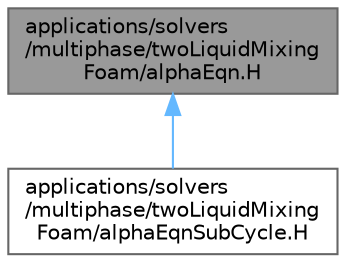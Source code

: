 digraph "applications/solvers/multiphase/twoLiquidMixingFoam/alphaEqn.H"
{
 // LATEX_PDF_SIZE
  bgcolor="transparent";
  edge [fontname=Helvetica,fontsize=10,labelfontname=Helvetica,labelfontsize=10];
  node [fontname=Helvetica,fontsize=10,shape=box,height=0.2,width=0.4];
  Node1 [id="Node000001",label="applications/solvers\l/multiphase/twoLiquidMixing\lFoam/alphaEqn.H",height=0.2,width=0.4,color="gray40", fillcolor="grey60", style="filled", fontcolor="black",tooltip=" "];
  Node1 -> Node2 [id="edge1_Node000001_Node000002",dir="back",color="steelblue1",style="solid",tooltip=" "];
  Node2 [id="Node000002",label="applications/solvers\l/multiphase/twoLiquidMixing\lFoam/alphaEqnSubCycle.H",height=0.2,width=0.4,color="grey40", fillcolor="white", style="filled",URL="$twoLiquidMixingFoam_2alphaEqnSubCycle_8H.html",tooltip=" "];
}
